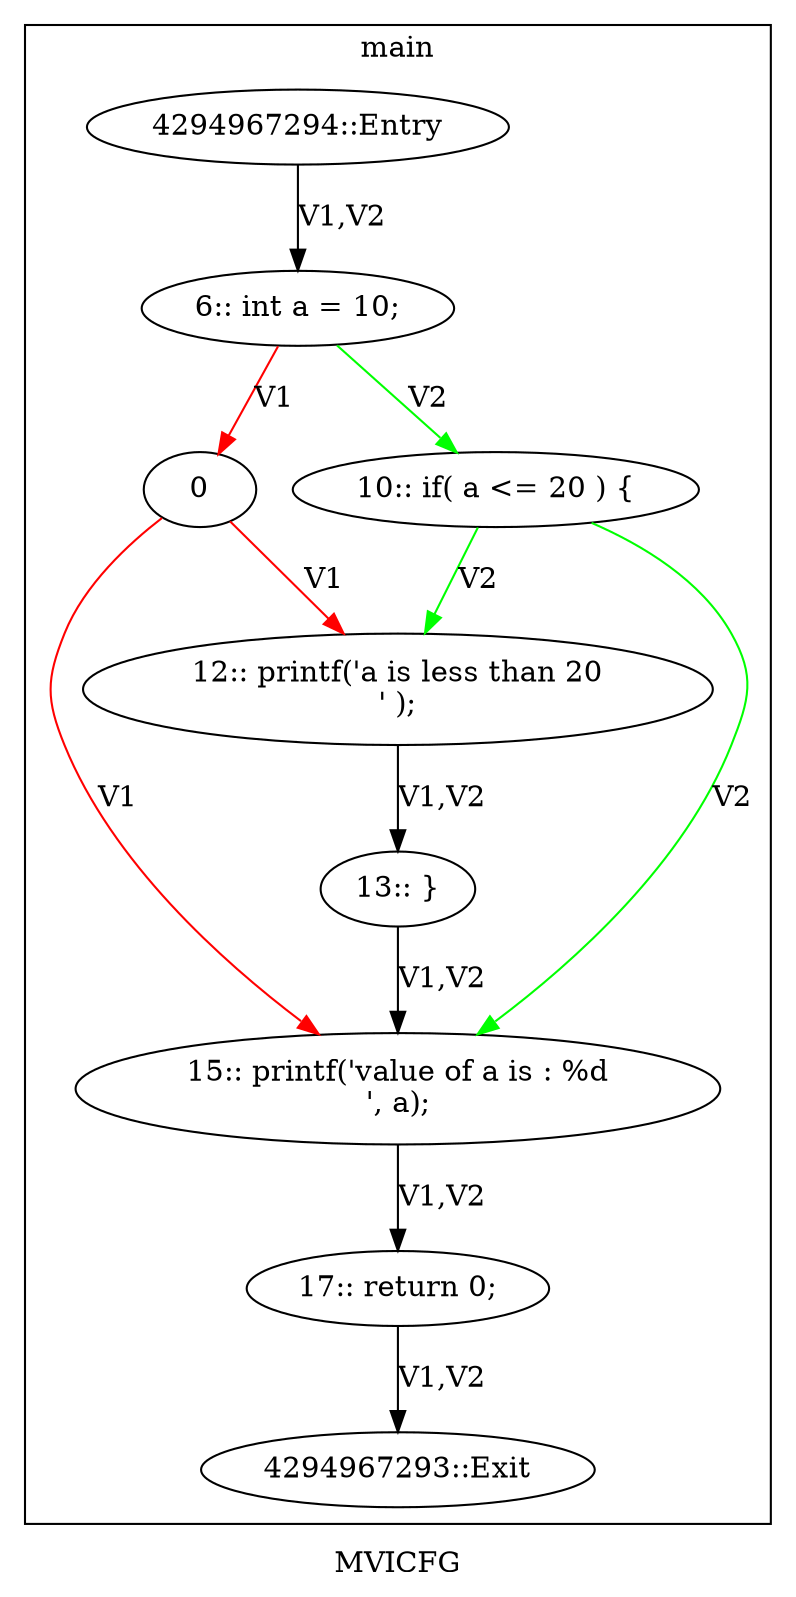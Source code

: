 digraph "MVICFG" {
	label="MVICFG";
/* Generating Nodes */
	subgraph cluster_1 {
		label="main";
"2" [label="6:: int a = 10;"]
"7" [label="0"]
"10" [label="12:: printf('a is less than 20\n' );"]
"11" [label="13:: }"]
"12" [label="15:: printf('value of a is : %d\n', a);"]
"14" [label="17:: return 0;"]
"15" [label="4294967294::Entry"]
"16" [label="4294967293::Exit"]
"21" [label="10:: if( a <= 20 ) {"]
}
"2" -> "7" [arrowhead = normal, penwidth = 1.0, color = red, label="V1"];
"2" -> "21" [arrowhead = normal, penwidth = 1.0, color = green, label="V2"];
"7" -> "10" [arrowhead = normal, penwidth = 1.0, color = red, label="V1"];
"7" -> "12" [arrowhead = normal, penwidth = 1.0, color = red, label="V1"];
"10" -> "11" [arrowhead = normal, penwidth = 1.0, color = black, label="V1,V2"];
"11" -> "12" [arrowhead = normal, penwidth = 1.0, color = black, label="V1,V2"];
"12" -> "14" [arrowhead = normal, penwidth = 1.0, color = black, label="V1,V2"];
"14" -> "16" [arrowhead = normal, penwidth = 1.0, color = black, label="V1,V2"];
"15" -> "2" [arrowhead = normal, penwidth = 1.0, color = black, label="V1,V2"];
"21" -> "10" [arrowhead = normal, penwidth = 1.0, color = green, label="V2"];
"21" -> "12" [arrowhead = normal, penwidth = 1.0, color = green, label="V2"];
}
